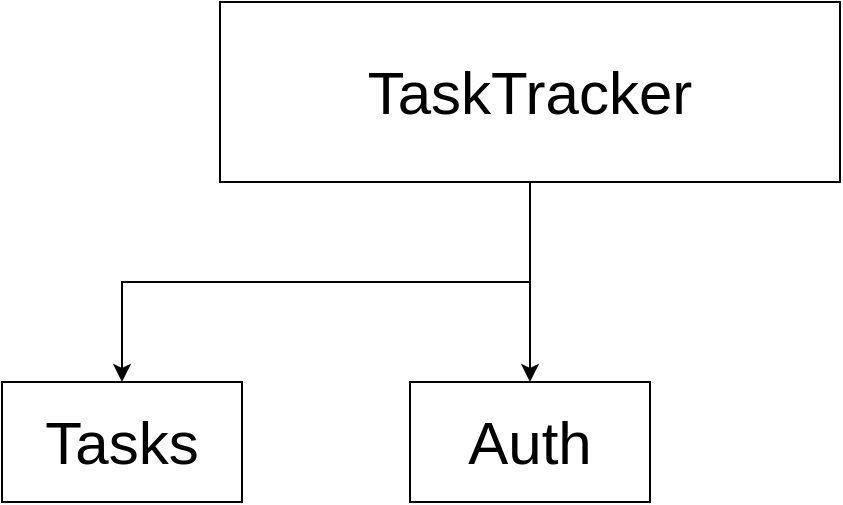 <mxfile version="20.0.2" type="github">
  <diagram id="HDwmCHCDb6d26ePYv1gX" name="Page-1">
    <mxGraphModel dx="1422" dy="800" grid="1" gridSize="10" guides="1" tooltips="1" connect="1" arrows="1" fold="1" page="1" pageScale="1" pageWidth="827" pageHeight="1169" math="0" shadow="0">
      <root>
        <mxCell id="0" />
        <mxCell id="1" parent="0" />
        <mxCell id="O1P1b6u8nso_QOeiBwt5-3" style="edgeStyle=orthogonalEdgeStyle;rounded=0;orthogonalLoop=1;jettySize=auto;html=1;exitX=0.5;exitY=1;exitDx=0;exitDy=0;fontSize=30;entryX=0.5;entryY=0;entryDx=0;entryDy=0;" edge="1" parent="1" source="O1P1b6u8nso_QOeiBwt5-1" target="O1P1b6u8nso_QOeiBwt5-4">
          <mxGeometry relative="1" as="geometry">
            <mxPoint x="414" y="270" as="targetPoint" />
            <Array as="points">
              <mxPoint x="414" y="270" />
              <mxPoint x="210" y="270" />
            </Array>
          </mxGeometry>
        </mxCell>
        <mxCell id="O1P1b6u8nso_QOeiBwt5-6" style="edgeStyle=orthogonalEdgeStyle;rounded=0;orthogonalLoop=1;jettySize=auto;html=1;entryX=0.5;entryY=0;entryDx=0;entryDy=0;fontSize=30;" edge="1" parent="1" source="O1P1b6u8nso_QOeiBwt5-1" target="O1P1b6u8nso_QOeiBwt5-5">
          <mxGeometry relative="1" as="geometry" />
        </mxCell>
        <mxCell id="O1P1b6u8nso_QOeiBwt5-1" value="&lt;font style=&quot;font-size: 30px;&quot;&gt;TaskTracker&lt;/font&gt;" style="rounded=0;whiteSpace=wrap;html=1;" vertex="1" parent="1">
          <mxGeometry x="259" y="130" width="310" height="90" as="geometry" />
        </mxCell>
        <mxCell id="O1P1b6u8nso_QOeiBwt5-4" value="Tasks" style="rounded=0;whiteSpace=wrap;html=1;fontSize=30;" vertex="1" parent="1">
          <mxGeometry x="150" y="320" width="120" height="60" as="geometry" />
        </mxCell>
        <mxCell id="O1P1b6u8nso_QOeiBwt5-5" value="Auth" style="rounded=0;whiteSpace=wrap;html=1;fontSize=30;" vertex="1" parent="1">
          <mxGeometry x="354" y="320" width="120" height="60" as="geometry" />
        </mxCell>
      </root>
    </mxGraphModel>
  </diagram>
</mxfile>
